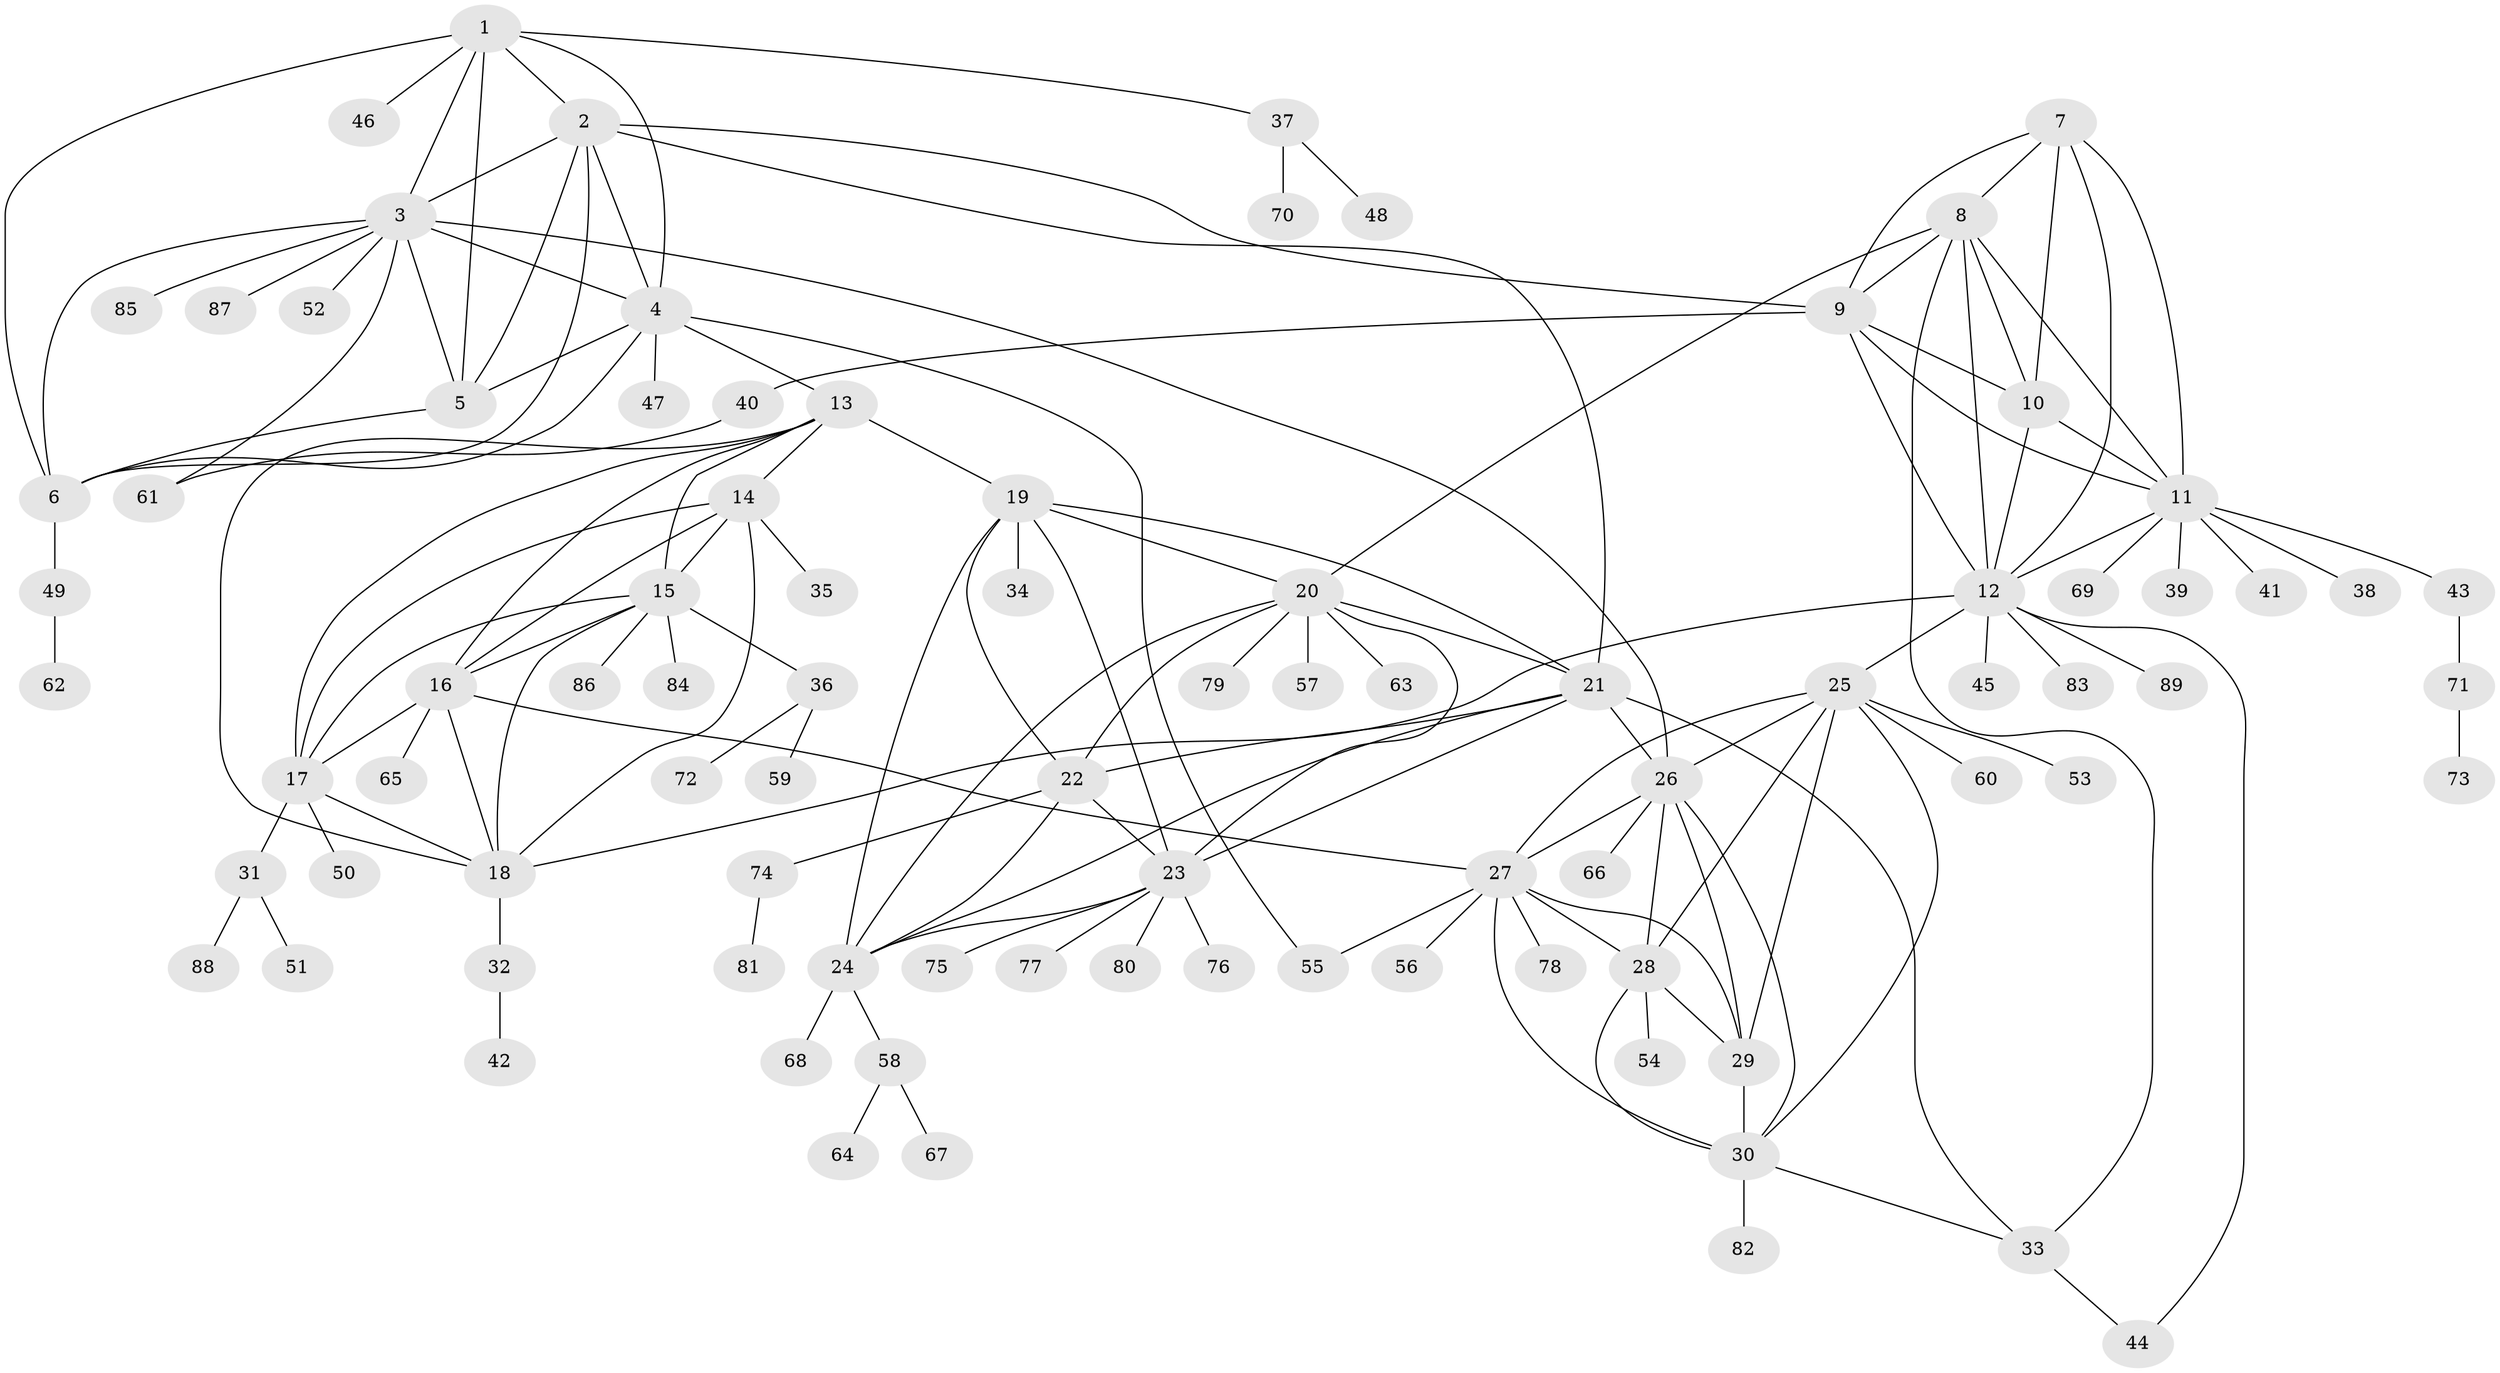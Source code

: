 // original degree distribution, {8: 0.05511811023622047, 11: 0.015748031496062992, 9: 0.03937007874015748, 6: 0.015748031496062992, 7: 0.05511811023622047, 5: 0.015748031496062992, 12: 0.007874015748031496, 10: 0.023622047244094488, 14: 0.007874015748031496, 3: 0.031496062992125984, 2: 0.12598425196850394, 4: 0.007874015748031496, 1: 0.5984251968503937}
// Generated by graph-tools (version 1.1) at 2025/52/03/04/25 22:52:44]
// undirected, 89 vertices, 149 edges
graph export_dot {
  node [color=gray90,style=filled];
  1;
  2;
  3;
  4;
  5;
  6;
  7;
  8;
  9;
  10;
  11;
  12;
  13;
  14;
  15;
  16;
  17;
  18;
  19;
  20;
  21;
  22;
  23;
  24;
  25;
  26;
  27;
  28;
  29;
  30;
  31;
  32;
  33;
  34;
  35;
  36;
  37;
  38;
  39;
  40;
  41;
  42;
  43;
  44;
  45;
  46;
  47;
  48;
  49;
  50;
  51;
  52;
  53;
  54;
  55;
  56;
  57;
  58;
  59;
  60;
  61;
  62;
  63;
  64;
  65;
  66;
  67;
  68;
  69;
  70;
  71;
  72;
  73;
  74;
  75;
  76;
  77;
  78;
  79;
  80;
  81;
  82;
  83;
  84;
  85;
  86;
  87;
  88;
  89;
  1 -- 2 [weight=1.0];
  1 -- 3 [weight=1.0];
  1 -- 4 [weight=1.0];
  1 -- 5 [weight=1.0];
  1 -- 6 [weight=1.0];
  1 -- 37 [weight=1.0];
  1 -- 46 [weight=1.0];
  2 -- 3 [weight=1.0];
  2 -- 4 [weight=1.0];
  2 -- 5 [weight=1.0];
  2 -- 6 [weight=1.0];
  2 -- 9 [weight=1.0];
  2 -- 21 [weight=1.0];
  3 -- 4 [weight=1.0];
  3 -- 5 [weight=1.0];
  3 -- 6 [weight=1.0];
  3 -- 26 [weight=1.0];
  3 -- 52 [weight=1.0];
  3 -- 61 [weight=1.0];
  3 -- 85 [weight=1.0];
  3 -- 87 [weight=1.0];
  4 -- 5 [weight=1.0];
  4 -- 6 [weight=1.0];
  4 -- 13 [weight=1.0];
  4 -- 47 [weight=1.0];
  4 -- 55 [weight=1.0];
  5 -- 6 [weight=1.0];
  6 -- 49 [weight=1.0];
  7 -- 8 [weight=1.0];
  7 -- 9 [weight=1.0];
  7 -- 10 [weight=1.0];
  7 -- 11 [weight=1.0];
  7 -- 12 [weight=1.0];
  8 -- 9 [weight=1.0];
  8 -- 10 [weight=1.0];
  8 -- 11 [weight=1.0];
  8 -- 12 [weight=1.0];
  8 -- 20 [weight=1.0];
  8 -- 33 [weight=1.0];
  9 -- 10 [weight=1.0];
  9 -- 11 [weight=1.0];
  9 -- 12 [weight=1.0];
  9 -- 40 [weight=1.0];
  10 -- 11 [weight=1.0];
  10 -- 12 [weight=1.0];
  11 -- 12 [weight=1.0];
  11 -- 38 [weight=1.0];
  11 -- 39 [weight=1.0];
  11 -- 41 [weight=1.0];
  11 -- 43 [weight=1.0];
  11 -- 69 [weight=1.0];
  12 -- 18 [weight=1.0];
  12 -- 25 [weight=1.0];
  12 -- 44 [weight=1.0];
  12 -- 45 [weight=1.0];
  12 -- 83 [weight=1.0];
  12 -- 89 [weight=1.0];
  13 -- 14 [weight=1.0];
  13 -- 15 [weight=1.0];
  13 -- 16 [weight=1.0];
  13 -- 17 [weight=1.0];
  13 -- 18 [weight=1.0];
  13 -- 19 [weight=1.0];
  14 -- 15 [weight=1.0];
  14 -- 16 [weight=1.0];
  14 -- 17 [weight=1.0];
  14 -- 18 [weight=1.0];
  14 -- 35 [weight=1.0];
  15 -- 16 [weight=1.0];
  15 -- 17 [weight=1.0];
  15 -- 18 [weight=1.0];
  15 -- 36 [weight=1.0];
  15 -- 84 [weight=1.0];
  15 -- 86 [weight=1.0];
  16 -- 17 [weight=1.0];
  16 -- 18 [weight=1.0];
  16 -- 27 [weight=1.0];
  16 -- 65 [weight=1.0];
  17 -- 18 [weight=1.0];
  17 -- 31 [weight=1.0];
  17 -- 50 [weight=1.0];
  18 -- 32 [weight=1.0];
  19 -- 20 [weight=1.0];
  19 -- 21 [weight=1.0];
  19 -- 22 [weight=1.0];
  19 -- 23 [weight=1.0];
  19 -- 24 [weight=1.0];
  19 -- 34 [weight=1.0];
  20 -- 21 [weight=1.0];
  20 -- 22 [weight=1.0];
  20 -- 23 [weight=1.0];
  20 -- 24 [weight=1.0];
  20 -- 57 [weight=1.0];
  20 -- 63 [weight=1.0];
  20 -- 79 [weight=1.0];
  21 -- 22 [weight=1.0];
  21 -- 23 [weight=1.0];
  21 -- 24 [weight=1.0];
  21 -- 26 [weight=1.0];
  21 -- 33 [weight=1.0];
  22 -- 23 [weight=1.0];
  22 -- 24 [weight=1.0];
  22 -- 74 [weight=1.0];
  23 -- 24 [weight=1.0];
  23 -- 75 [weight=1.0];
  23 -- 76 [weight=1.0];
  23 -- 77 [weight=1.0];
  23 -- 80 [weight=1.0];
  24 -- 58 [weight=1.0];
  24 -- 68 [weight=1.0];
  25 -- 26 [weight=1.0];
  25 -- 27 [weight=1.0];
  25 -- 28 [weight=1.0];
  25 -- 29 [weight=1.0];
  25 -- 30 [weight=1.0];
  25 -- 53 [weight=1.0];
  25 -- 60 [weight=1.0];
  26 -- 27 [weight=1.0];
  26 -- 28 [weight=1.0];
  26 -- 29 [weight=1.0];
  26 -- 30 [weight=1.0];
  26 -- 66 [weight=1.0];
  27 -- 28 [weight=1.0];
  27 -- 29 [weight=1.0];
  27 -- 30 [weight=1.0];
  27 -- 55 [weight=1.0];
  27 -- 56 [weight=1.0];
  27 -- 78 [weight=1.0];
  28 -- 29 [weight=1.0];
  28 -- 30 [weight=1.0];
  28 -- 54 [weight=1.0];
  29 -- 30 [weight=9.0];
  30 -- 33 [weight=1.0];
  30 -- 82 [weight=1.0];
  31 -- 51 [weight=1.0];
  31 -- 88 [weight=1.0];
  32 -- 42 [weight=1.0];
  33 -- 44 [weight=1.0];
  36 -- 59 [weight=1.0];
  36 -- 72 [weight=1.0];
  37 -- 48 [weight=1.0];
  37 -- 70 [weight=1.0];
  40 -- 61 [weight=1.0];
  43 -- 71 [weight=1.0];
  49 -- 62 [weight=1.0];
  58 -- 64 [weight=1.0];
  58 -- 67 [weight=1.0];
  71 -- 73 [weight=1.0];
  74 -- 81 [weight=1.0];
}
